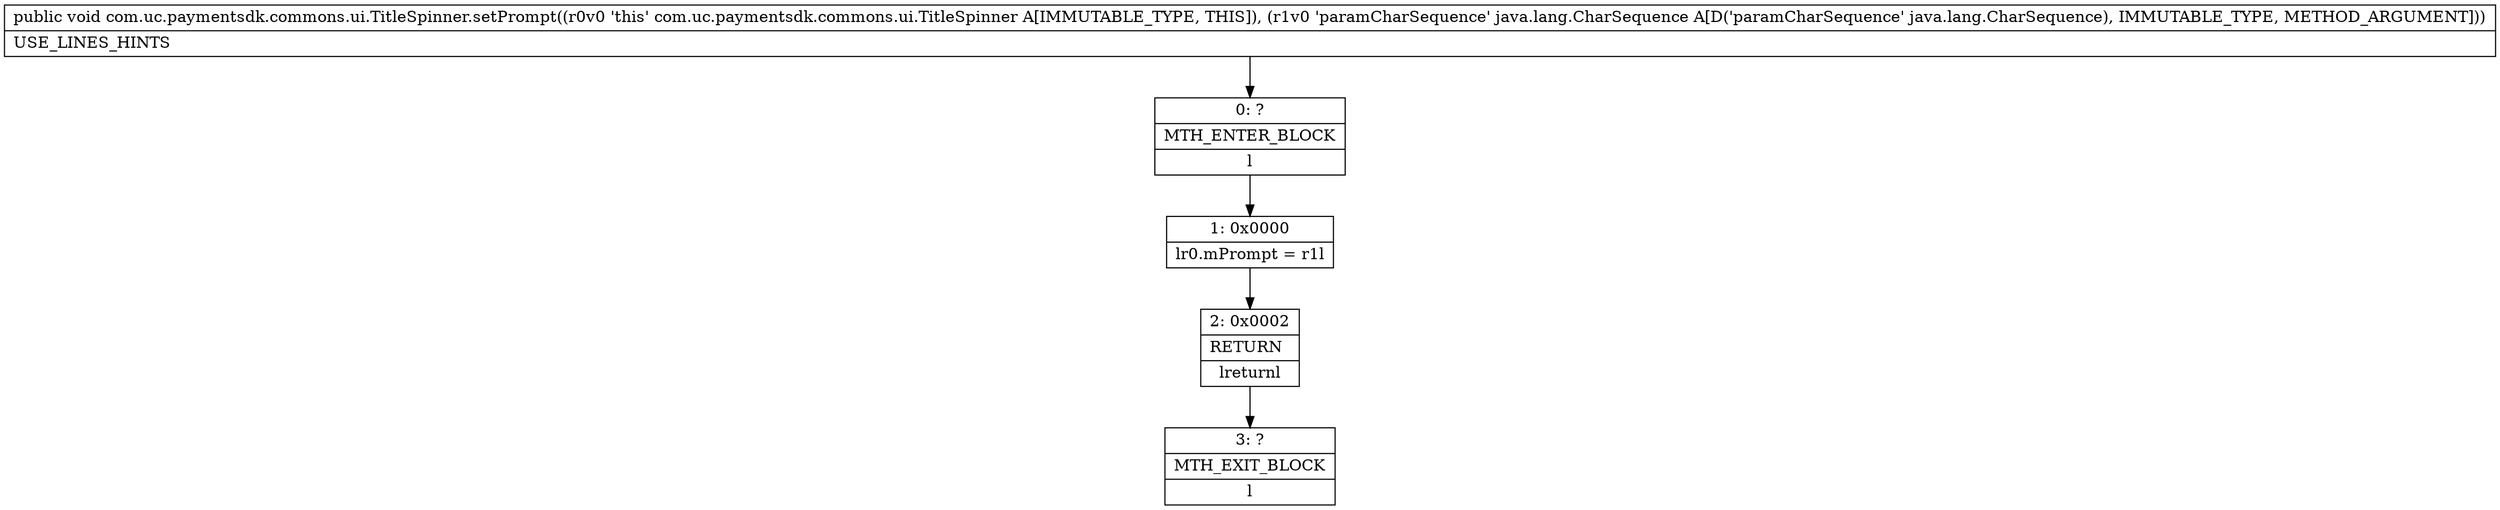 digraph "CFG forcom.uc.paymentsdk.commons.ui.TitleSpinner.setPrompt(Ljava\/lang\/CharSequence;)V" {
Node_0 [shape=record,label="{0\:\ ?|MTH_ENTER_BLOCK\l|l}"];
Node_1 [shape=record,label="{1\:\ 0x0000|lr0.mPrompt = r1l}"];
Node_2 [shape=record,label="{2\:\ 0x0002|RETURN\l|lreturnl}"];
Node_3 [shape=record,label="{3\:\ ?|MTH_EXIT_BLOCK\l|l}"];
MethodNode[shape=record,label="{public void com.uc.paymentsdk.commons.ui.TitleSpinner.setPrompt((r0v0 'this' com.uc.paymentsdk.commons.ui.TitleSpinner A[IMMUTABLE_TYPE, THIS]), (r1v0 'paramCharSequence' java.lang.CharSequence A[D('paramCharSequence' java.lang.CharSequence), IMMUTABLE_TYPE, METHOD_ARGUMENT]))  | USE_LINES_HINTS\l}"];
MethodNode -> Node_0;
Node_0 -> Node_1;
Node_1 -> Node_2;
Node_2 -> Node_3;
}

